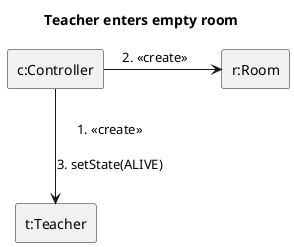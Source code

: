 @startuml teacher_enter_empty
title Teacher enters empty room
skinparam linestyle ortho
rectangle "c:Controller" as c
rectangle "r:Room" as r
rectangle "t:Teacher" as s
c --> s: 1. <<create>>\n\n3. setState(ALIVE)
c -> r: 2. <<create>>\t
@enduml
